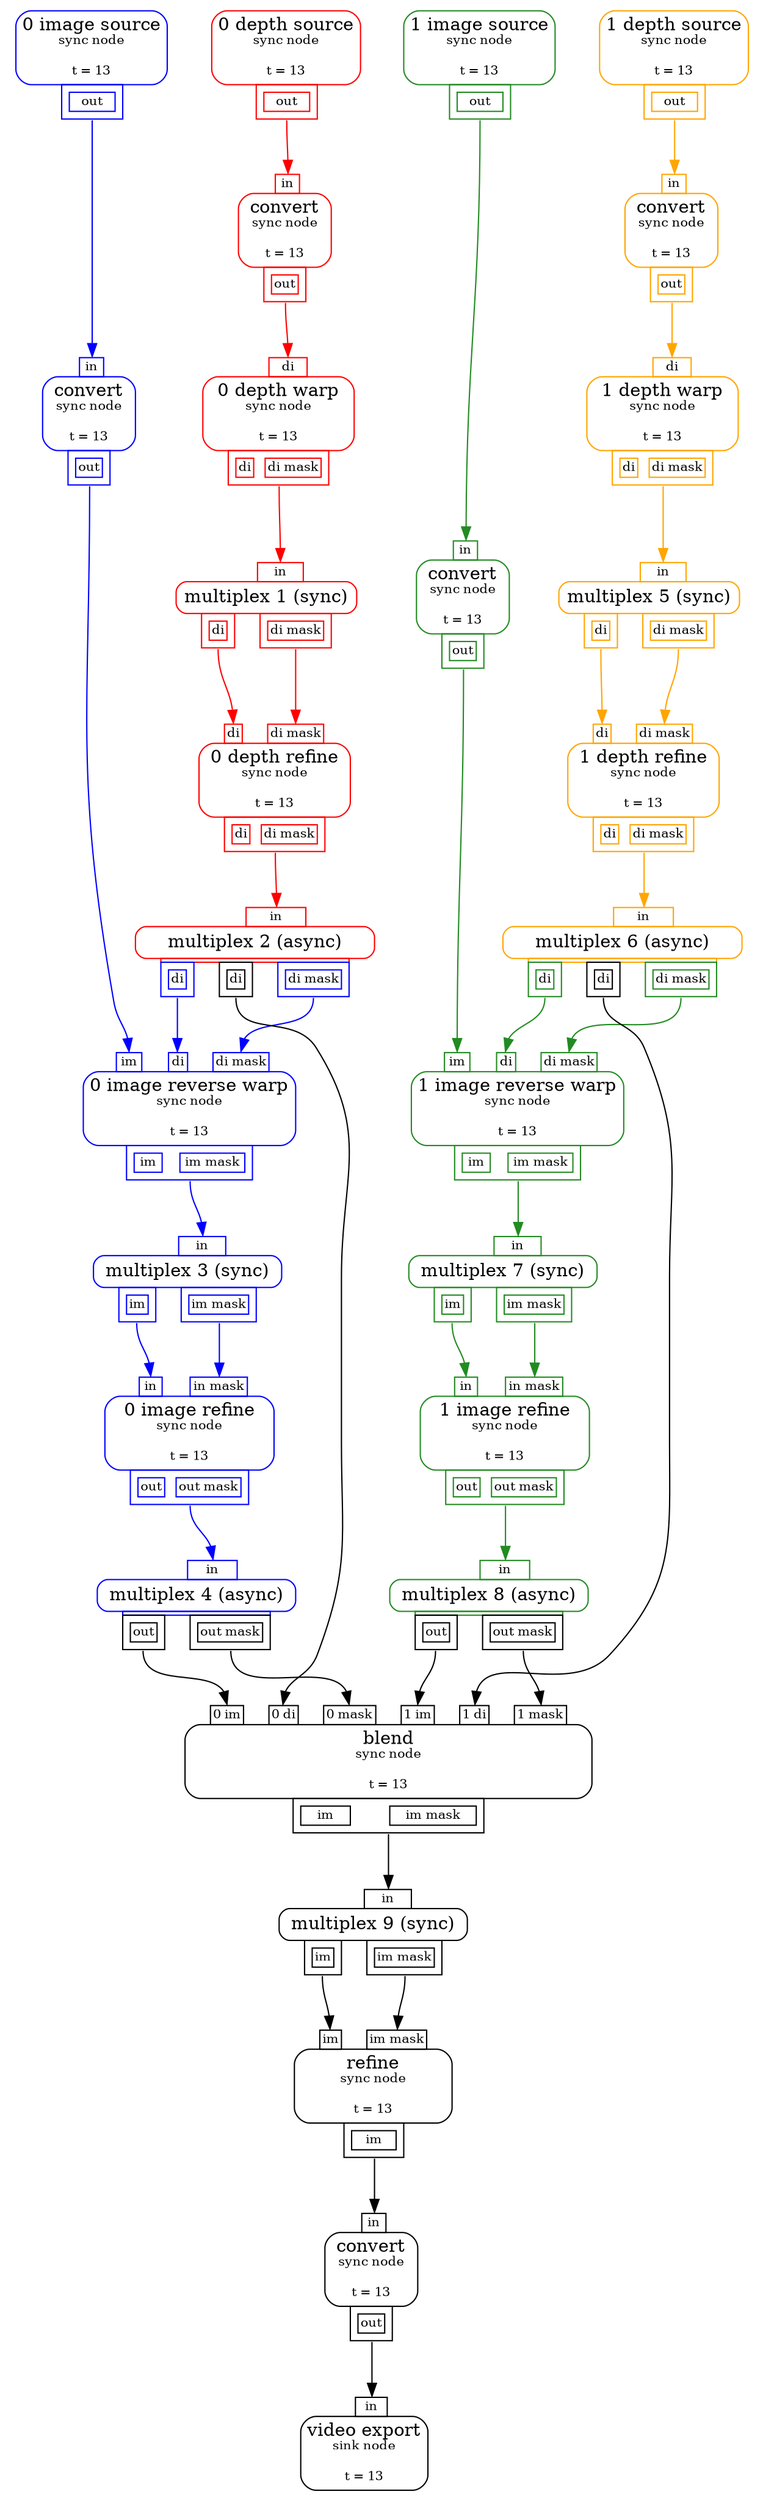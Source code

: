 digraph G{
	rankdir=TB
	node0 [shape=plaintext label=<
<TABLE BORDER="0" CELLBORDER="0" CELLSPACING="0" CELLPADDING="0"><TR><TD COLSPAN="1" BORDER="1" STYLE="ROUNDED" CELLPADDING="4" COLOR="blue">0 image source<BR/><FONT POINT-SIZE="10">sync node</FONT><BR/><BR/><FONT POINT-SIZE="10">t = 13</FONT></TD></TR><TR><TD COLSPAN="1" BORDER="0"><TABLE BORDER="0" CELLBORDER="0" CELLSPACING="0" CELLPADDING="0"><TR><TD WIDTH="20"></TD><TD BORDER="1" CELLPADDING="3" PORT="out1" COLOR="blue"><TABLE BORDER="0" CELLSPACING="2"><TR CELLPADDING="1"><TD BORDER="1" CELLPADDING="1"><FONT POINT-SIZE="10">out</FONT></TD></TR></TABLE></TD><TD WIDTH="20"></TD></TR></TABLE></TD></TR></TABLE>
>];
	node2 [shape=plaintext label=<
<TABLE BORDER="0" CELLBORDER="0" CELLSPACING="0" CELLPADDING="0"><TR><TD COLSPAN="1" BORDER="1" STYLE="ROUNDED" CELLPADDING="4" COLOR="red">0 depth source<BR/><FONT POINT-SIZE="10">sync node</FONT><BR/><BR/><FONT POINT-SIZE="10">t = 13</FONT></TD></TR><TR><TD COLSPAN="1" BORDER="0"><TABLE BORDER="0" CELLBORDER="0" CELLSPACING="0" CELLPADDING="0"><TR><TD WIDTH="20"></TD><TD BORDER="1" CELLPADDING="3" PORT="out3" COLOR="red"><TABLE BORDER="0" CELLSPACING="2"><TR CELLPADDING="1"><TD BORDER="1" CELLPADDING="1"><FONT POINT-SIZE="10">out</FONT></TD></TR></TABLE></TD><TD WIDTH="20"></TD></TR></TABLE></TD></TR></TABLE>
>];
	node4 [shape=plaintext label=<
<TABLE BORDER="0" CELLBORDER="0" CELLSPACING="0" CELLPADDING="0"><TR><TD WIDTH="20"></TD><TD BORDER="1" CELLPADDING="1" PORT="in5" COLOR="red"><FONT POINT-SIZE="10">di</FONT></TD><TD WIDTH="20"></TD></TR><TR><TD COLSPAN="3" BORDER="1" STYLE="ROUNDED" CELLPADDING="4" COLOR="red">0 depth warp<BR/><FONT POINT-SIZE="10">sync node</FONT><BR/><BR/><FONT POINT-SIZE="10">t = 13</FONT></TD></TR><TR><TD COLSPAN="3" BORDER="0"><TABLE BORDER="0" CELLBORDER="0" CELLSPACING="0" CELLPADDING="0"><TR><TD WIDTH="20"></TD><TD BORDER="1" CELLPADDING="3" PORT="out6" COLOR="red"><TABLE BORDER="0" CELLSPACING="2"><TR CELLPADDING="1"><TD BORDER="1" CELLPADDING="1"><FONT POINT-SIZE="10">di</FONT></TD><TD WIDTH="5"></TD><TD BORDER="1" CELLPADDING="1"><FONT POINT-SIZE="10">di mask</FONT></TD></TR></TABLE></TD><TD WIDTH="20"></TD></TR></TABLE></TD></TR></TABLE>
>];
	node7 [shape=plaintext label=<
<TABLE BORDER="0" CELLBORDER="0" CELLSPACING="0" CELLPADDING="0"><TR><TD WIDTH="20"></TD><TD BORDER="1" CELLPADDING="1" PORT="in8" COLOR="red"><FONT POINT-SIZE="10">in</FONT></TD><TD WIDTH="20"></TD></TR><TR><TD COLSPAN="3" BORDER="1" STYLE="ROUNDED" CELLPADDING="4" COLOR="red">convert<BR/><FONT POINT-SIZE="10">sync node</FONT><BR/><BR/><FONT POINT-SIZE="10">t = 13</FONT></TD></TR><TR><TD COLSPAN="3" BORDER="0"><TABLE BORDER="0" CELLBORDER="0" CELLSPACING="0" CELLPADDING="0"><TR><TD WIDTH="20"></TD><TD BORDER="1" CELLPADDING="3" PORT="out9" COLOR="red"><TABLE BORDER="0" CELLSPACING="2"><TR CELLPADDING="1"><TD BORDER="1" CELLPADDING="1"><FONT POINT-SIZE="10">out</FONT></TD></TR></TABLE></TD><TD WIDTH="20"></TD></TR></TABLE></TD></TR></TABLE>
>];
	node10 [shape=plaintext label=<
<TABLE BORDER="0" CELLBORDER="0" CELLSPACING="0" CELLPADDING="0"><TR><TD WIDTH="20"></TD><TD BORDER="1" CELLPADDING="1" PORT="in11" COLOR="red"><FONT POINT-SIZE="10">in</FONT></TD><TD WIDTH="20"></TD></TR><TR><TD COLSPAN="3" BORDER="1" STYLE="ROUNDED" CELLPADDING="4" COLOR="red">multiplex 1 (sync)</TD></TR><TR><TD COLSPAN="3" BORDER="0"><TABLE BORDER="0" CELLBORDER="0" CELLSPACING="0" CELLPADDING="0"><TR><TD WIDTH="20"></TD><TD BORDER="1" CELLPADDING="3" PORT="out12" COLOR="red"><TABLE BORDER="0" CELLSPACING="2"><TR CELLPADDING="1"><TD BORDER="1" CELLPADDING="1"><FONT POINT-SIZE="10">di</FONT></TD></TR></TABLE></TD><TD WIDTH="20"></TD><TD BORDER="1" CELLPADDING="3" PORT="out13" COLOR="red"><TABLE BORDER="0" CELLSPACING="2"><TR CELLPADDING="1"><TD BORDER="1" CELLPADDING="1"><FONT POINT-SIZE="10">di mask</FONT></TD></TR></TABLE></TD><TD WIDTH="20"></TD></TR></TABLE></TD></TR></TABLE>
>];
	node14 [shape=plaintext label=<
<TABLE BORDER="0" CELLBORDER="0" CELLSPACING="0" CELLPADDING="0"><TR><TD WIDTH="20"></TD><TD BORDER="1" CELLPADDING="1" PORT="in15" COLOR="red"><FONT POINT-SIZE="10">di</FONT></TD><TD WIDTH="20"></TD><TD BORDER="1" CELLPADDING="1" PORT="in16" COLOR="red"><FONT POINT-SIZE="10">di mask</FONT></TD><TD WIDTH="20"></TD></TR><TR><TD COLSPAN="5" BORDER="1" STYLE="ROUNDED" CELLPADDING="4" COLOR="red">0 depth refine<BR/><FONT POINT-SIZE="10">sync node</FONT><BR/><BR/><FONT POINT-SIZE="10">t = 13</FONT></TD></TR><TR><TD COLSPAN="5" BORDER="0"><TABLE BORDER="0" CELLBORDER="0" CELLSPACING="0" CELLPADDING="0"><TR><TD WIDTH="20"></TD><TD BORDER="1" CELLPADDING="3" PORT="out17" COLOR="red"><TABLE BORDER="0" CELLSPACING="2"><TR CELLPADDING="1"><TD BORDER="1" CELLPADDING="1"><FONT POINT-SIZE="10">di</FONT></TD><TD WIDTH="5"></TD><TD BORDER="1" CELLPADDING="1"><FONT POINT-SIZE="10">di mask</FONT></TD></TR></TABLE></TD><TD WIDTH="20"></TD></TR></TABLE></TD></TR></TABLE>
>];
	node18 [shape=plaintext label=<
<TABLE BORDER="0" CELLBORDER="0" CELLSPACING="0" CELLPADDING="0"><TR><TD WIDTH="20"></TD><TD BORDER="1" CELLPADDING="1" PORT="in19" COLOR="red"><FONT POINT-SIZE="10">in</FONT></TD><TD WIDTH="20"></TD></TR><TR><TD COLSPAN="3" BORDER="1" STYLE="ROUNDED" CELLPADDING="4" COLOR="red">multiplex 2 (async)</TD></TR><TR><TD COLSPAN="3" BORDER="0"><TABLE BORDER="0" CELLBORDER="0" CELLSPACING="0" CELLPADDING="0"><TR><TD></TD><TD BORDER="1" HEIGHT="3" COLSPAN="5" COLOR="red"></TD><TD></TD></TR><TR><TD WIDTH="20"></TD><TD BORDER="1" CELLPADDING="3" PORT="out20" COLOR="blue"><TABLE BORDER="0" CELLSPACING="2"><TR CELLPADDING="1"><TD BORDER="1" CELLPADDING="1"><FONT POINT-SIZE="10">di</FONT></TD></TR></TABLE></TD><TD WIDTH="20"></TD><TD BORDER="1" CELLPADDING="3" PORT="out21" COLOR="black"><TABLE BORDER="0" CELLSPACING="2"><TR CELLPADDING="1"><TD BORDER="1" CELLPADDING="1"><FONT POINT-SIZE="10">di</FONT></TD></TR></TABLE></TD><TD WIDTH="20"></TD><TD BORDER="1" CELLPADDING="3" PORT="out22" COLOR="blue"><TABLE BORDER="0" CELLSPACING="2"><TR CELLPADDING="1"><TD BORDER="1" CELLPADDING="1"><FONT POINT-SIZE="10">di mask</FONT></TD></TR></TABLE></TD><TD WIDTH="20"></TD></TR></TABLE></TD></TR></TABLE>
>];
	node23 [shape=plaintext label=<
<TABLE BORDER="0" CELLBORDER="0" CELLSPACING="0" CELLPADDING="0"><TR><TD WIDTH="20"></TD><TD BORDER="1" CELLPADDING="1" PORT="in24" COLOR="blue"><FONT POINT-SIZE="10">im</FONT></TD><TD WIDTH="20"></TD><TD BORDER="1" CELLPADDING="1" PORT="in25" COLOR="blue"><FONT POINT-SIZE="10">di</FONT></TD><TD WIDTH="20"></TD><TD BORDER="1" CELLPADDING="1" PORT="in26" COLOR="blue"><FONT POINT-SIZE="10">di mask</FONT></TD><TD WIDTH="20"></TD></TR><TR><TD COLSPAN="7" BORDER="1" STYLE="ROUNDED" CELLPADDING="4" COLOR="blue">0 image reverse warp<BR/><FONT POINT-SIZE="10">sync node</FONT><BR/><BR/><FONT POINT-SIZE="10">t = 13</FONT></TD></TR><TR><TD COLSPAN="7" BORDER="0"><TABLE BORDER="0" CELLBORDER="0" CELLSPACING="0" CELLPADDING="0"><TR><TD WIDTH="20"></TD><TD BORDER="1" CELLPADDING="3" PORT="out27" COLOR="blue"><TABLE BORDER="0" CELLSPACING="2"><TR CELLPADDING="1"><TD BORDER="1" CELLPADDING="1"><FONT POINT-SIZE="10">im</FONT></TD><TD WIDTH="5"></TD><TD BORDER="1" CELLPADDING="1"><FONT POINT-SIZE="10">im mask</FONT></TD></TR></TABLE></TD><TD WIDTH="20"></TD></TR></TABLE></TD></TR></TABLE>
>];
	node28 [shape=plaintext label=<
<TABLE BORDER="0" CELLBORDER="0" CELLSPACING="0" CELLPADDING="0"><TR><TD WIDTH="20"></TD><TD BORDER="1" CELLPADDING="1" PORT="in29" COLOR="blue"><FONT POINT-SIZE="10">in</FONT></TD><TD WIDTH="20"></TD></TR><TR><TD COLSPAN="3" BORDER="1" STYLE="ROUNDED" CELLPADDING="4" COLOR="blue">convert<BR/><FONT POINT-SIZE="10">sync node</FONT><BR/><BR/><FONT POINT-SIZE="10">t = 13</FONT></TD></TR><TR><TD COLSPAN="3" BORDER="0"><TABLE BORDER="0" CELLBORDER="0" CELLSPACING="0" CELLPADDING="0"><TR><TD WIDTH="20"></TD><TD BORDER="1" CELLPADDING="3" PORT="out30" COLOR="blue"><TABLE BORDER="0" CELLSPACING="2"><TR CELLPADDING="1"><TD BORDER="1" CELLPADDING="1"><FONT POINT-SIZE="10">out</FONT></TD></TR></TABLE></TD><TD WIDTH="20"></TD></TR></TABLE></TD></TR></TABLE>
>];
	node31 [shape=plaintext label=<
<TABLE BORDER="0" CELLBORDER="0" CELLSPACING="0" CELLPADDING="0"><TR><TD WIDTH="20"></TD><TD BORDER="1" CELLPADDING="1" PORT="in32" COLOR="blue"><FONT POINT-SIZE="10">in</FONT></TD><TD WIDTH="20"></TD></TR><TR><TD COLSPAN="3" BORDER="1" STYLE="ROUNDED" CELLPADDING="4" COLOR="blue">multiplex 3 (sync)</TD></TR><TR><TD COLSPAN="3" BORDER="0"><TABLE BORDER="0" CELLBORDER="0" CELLSPACING="0" CELLPADDING="0"><TR><TD WIDTH="20"></TD><TD BORDER="1" CELLPADDING="3" PORT="out33" COLOR="blue"><TABLE BORDER="0" CELLSPACING="2"><TR CELLPADDING="1"><TD BORDER="1" CELLPADDING="1"><FONT POINT-SIZE="10">im</FONT></TD></TR></TABLE></TD><TD WIDTH="20"></TD><TD BORDER="1" CELLPADDING="3" PORT="out34" COLOR="blue"><TABLE BORDER="0" CELLSPACING="2"><TR CELLPADDING="1"><TD BORDER="1" CELLPADDING="1"><FONT POINT-SIZE="10">im mask</FONT></TD></TR></TABLE></TD><TD WIDTH="20"></TD></TR></TABLE></TD></TR></TABLE>
>];
	node35 [shape=plaintext label=<
<TABLE BORDER="0" CELLBORDER="0" CELLSPACING="0" CELLPADDING="0"><TR><TD WIDTH="20"></TD><TD BORDER="1" CELLPADDING="1" PORT="in36" COLOR="blue"><FONT POINT-SIZE="10">in</FONT></TD><TD WIDTH="20"></TD><TD BORDER="1" CELLPADDING="1" PORT="in37" COLOR="blue"><FONT POINT-SIZE="10">in mask</FONT></TD><TD WIDTH="20"></TD></TR><TR><TD COLSPAN="5" BORDER="1" STYLE="ROUNDED" CELLPADDING="4" COLOR="blue">0 image refine<BR/><FONT POINT-SIZE="10">sync node</FONT><BR/><BR/><FONT POINT-SIZE="10">t = 13</FONT></TD></TR><TR><TD COLSPAN="5" BORDER="0"><TABLE BORDER="0" CELLBORDER="0" CELLSPACING="0" CELLPADDING="0"><TR><TD WIDTH="20"></TD><TD BORDER="1" CELLPADDING="3" PORT="out38" COLOR="blue"><TABLE BORDER="0" CELLSPACING="2"><TR CELLPADDING="1"><TD BORDER="1" CELLPADDING="1"><FONT POINT-SIZE="10">out</FONT></TD><TD WIDTH="5"></TD><TD BORDER="1" CELLPADDING="1"><FONT POINT-SIZE="10">out mask</FONT></TD></TR></TABLE></TD><TD WIDTH="20"></TD></TR></TABLE></TD></TR></TABLE>
>];
	node39 [shape=plaintext label=<
<TABLE BORDER="0" CELLBORDER="0" CELLSPACING="0" CELLPADDING="0"><TR><TD WIDTH="20"></TD><TD BORDER="1" CELLPADDING="1" PORT="in40" COLOR="blue"><FONT POINT-SIZE="10">in</FONT></TD><TD WIDTH="20"></TD></TR><TR><TD COLSPAN="3" BORDER="1" STYLE="ROUNDED" CELLPADDING="4" COLOR="blue">multiplex 4 (async)</TD></TR><TR><TD COLSPAN="3" BORDER="0"><TABLE BORDER="0" CELLBORDER="0" CELLSPACING="0" CELLPADDING="0"><TR><TD></TD><TD BORDER="1" HEIGHT="3" COLSPAN="3" COLOR="blue"></TD><TD></TD></TR><TR><TD WIDTH="20"></TD><TD BORDER="1" CELLPADDING="3" PORT="out41" COLOR="black"><TABLE BORDER="0" CELLSPACING="2"><TR CELLPADDING="1"><TD BORDER="1" CELLPADDING="1"><FONT POINT-SIZE="10">out</FONT></TD></TR></TABLE></TD><TD WIDTH="20"></TD><TD BORDER="1" CELLPADDING="3" PORT="out42" COLOR="black"><TABLE BORDER="0" CELLSPACING="2"><TR CELLPADDING="1"><TD BORDER="1" CELLPADDING="1"><FONT POINT-SIZE="10">out mask</FONT></TD></TR></TABLE></TD><TD WIDTH="20"></TD></TR></TABLE></TD></TR></TABLE>
>];
	node43 [shape=plaintext label=<
<TABLE BORDER="0" CELLBORDER="0" CELLSPACING="0" CELLPADDING="0"><TR><TD COLSPAN="1" BORDER="1" STYLE="ROUNDED" CELLPADDING="4" COLOR="forestgreen">1 image source<BR/><FONT POINT-SIZE="10">sync node</FONT><BR/><BR/><FONT POINT-SIZE="10">t = 13</FONT></TD></TR><TR><TD COLSPAN="1" BORDER="0"><TABLE BORDER="0" CELLBORDER="0" CELLSPACING="0" CELLPADDING="0"><TR><TD WIDTH="20"></TD><TD BORDER="1" CELLPADDING="3" PORT="out44" COLOR="forestgreen"><TABLE BORDER="0" CELLSPACING="2"><TR CELLPADDING="1"><TD BORDER="1" CELLPADDING="1"><FONT POINT-SIZE="10">out</FONT></TD></TR></TABLE></TD><TD WIDTH="20"></TD></TR></TABLE></TD></TR></TABLE>
>];
	node45 [shape=plaintext label=<
<TABLE BORDER="0" CELLBORDER="0" CELLSPACING="0" CELLPADDING="0"><TR><TD COLSPAN="1" BORDER="1" STYLE="ROUNDED" CELLPADDING="4" COLOR="orange">1 depth source<BR/><FONT POINT-SIZE="10">sync node</FONT><BR/><BR/><FONT POINT-SIZE="10">t = 13</FONT></TD></TR><TR><TD COLSPAN="1" BORDER="0"><TABLE BORDER="0" CELLBORDER="0" CELLSPACING="0" CELLPADDING="0"><TR><TD WIDTH="20"></TD><TD BORDER="1" CELLPADDING="3" PORT="out46" COLOR="orange"><TABLE BORDER="0" CELLSPACING="2"><TR CELLPADDING="1"><TD BORDER="1" CELLPADDING="1"><FONT POINT-SIZE="10">out</FONT></TD></TR></TABLE></TD><TD WIDTH="20"></TD></TR></TABLE></TD></TR></TABLE>
>];
	node47 [shape=plaintext label=<
<TABLE BORDER="0" CELLBORDER="0" CELLSPACING="0" CELLPADDING="0"><TR><TD WIDTH="20"></TD><TD BORDER="1" CELLPADDING="1" PORT="in48" COLOR="orange"><FONT POINT-SIZE="10">di</FONT></TD><TD WIDTH="20"></TD></TR><TR><TD COLSPAN="3" BORDER="1" STYLE="ROUNDED" CELLPADDING="4" COLOR="orange">1 depth warp<BR/><FONT POINT-SIZE="10">sync node</FONT><BR/><BR/><FONT POINT-SIZE="10">t = 13</FONT></TD></TR><TR><TD COLSPAN="3" BORDER="0"><TABLE BORDER="0" CELLBORDER="0" CELLSPACING="0" CELLPADDING="0"><TR><TD WIDTH="20"></TD><TD BORDER="1" CELLPADDING="3" PORT="out49" COLOR="orange"><TABLE BORDER="0" CELLSPACING="2"><TR CELLPADDING="1"><TD BORDER="1" CELLPADDING="1"><FONT POINT-SIZE="10">di</FONT></TD><TD WIDTH="5"></TD><TD BORDER="1" CELLPADDING="1"><FONT POINT-SIZE="10">di mask</FONT></TD></TR></TABLE></TD><TD WIDTH="20"></TD></TR></TABLE></TD></TR></TABLE>
>];
	node50 [shape=plaintext label=<
<TABLE BORDER="0" CELLBORDER="0" CELLSPACING="0" CELLPADDING="0"><TR><TD WIDTH="20"></TD><TD BORDER="1" CELLPADDING="1" PORT="in51" COLOR="orange"><FONT POINT-SIZE="10">in</FONT></TD><TD WIDTH="20"></TD></TR><TR><TD COLSPAN="3" BORDER="1" STYLE="ROUNDED" CELLPADDING="4" COLOR="orange">convert<BR/><FONT POINT-SIZE="10">sync node</FONT><BR/><BR/><FONT POINT-SIZE="10">t = 13</FONT></TD></TR><TR><TD COLSPAN="3" BORDER="0"><TABLE BORDER="0" CELLBORDER="0" CELLSPACING="0" CELLPADDING="0"><TR><TD WIDTH="20"></TD><TD BORDER="1" CELLPADDING="3" PORT="out52" COLOR="orange"><TABLE BORDER="0" CELLSPACING="2"><TR CELLPADDING="1"><TD BORDER="1" CELLPADDING="1"><FONT POINT-SIZE="10">out</FONT></TD></TR></TABLE></TD><TD WIDTH="20"></TD></TR></TABLE></TD></TR></TABLE>
>];
	node53 [shape=plaintext label=<
<TABLE BORDER="0" CELLBORDER="0" CELLSPACING="0" CELLPADDING="0"><TR><TD WIDTH="20"></TD><TD BORDER="1" CELLPADDING="1" PORT="in54" COLOR="orange"><FONT POINT-SIZE="10">in</FONT></TD><TD WIDTH="20"></TD></TR><TR><TD COLSPAN="3" BORDER="1" STYLE="ROUNDED" CELLPADDING="4" COLOR="orange">multiplex 5 (sync)</TD></TR><TR><TD COLSPAN="3" BORDER="0"><TABLE BORDER="0" CELLBORDER="0" CELLSPACING="0" CELLPADDING="0"><TR><TD WIDTH="20"></TD><TD BORDER="1" CELLPADDING="3" PORT="out55" COLOR="orange"><TABLE BORDER="0" CELLSPACING="2"><TR CELLPADDING="1"><TD BORDER="1" CELLPADDING="1"><FONT POINT-SIZE="10">di</FONT></TD></TR></TABLE></TD><TD WIDTH="20"></TD><TD BORDER="1" CELLPADDING="3" PORT="out56" COLOR="orange"><TABLE BORDER="0" CELLSPACING="2"><TR CELLPADDING="1"><TD BORDER="1" CELLPADDING="1"><FONT POINT-SIZE="10">di mask</FONT></TD></TR></TABLE></TD><TD WIDTH="20"></TD></TR></TABLE></TD></TR></TABLE>
>];
	node57 [shape=plaintext label=<
<TABLE BORDER="0" CELLBORDER="0" CELLSPACING="0" CELLPADDING="0"><TR><TD WIDTH="20"></TD><TD BORDER="1" CELLPADDING="1" PORT="in58" COLOR="orange"><FONT POINT-SIZE="10">di</FONT></TD><TD WIDTH="20"></TD><TD BORDER="1" CELLPADDING="1" PORT="in59" COLOR="orange"><FONT POINT-SIZE="10">di mask</FONT></TD><TD WIDTH="20"></TD></TR><TR><TD COLSPAN="5" BORDER="1" STYLE="ROUNDED" CELLPADDING="4" COLOR="orange">1 depth refine<BR/><FONT POINT-SIZE="10">sync node</FONT><BR/><BR/><FONT POINT-SIZE="10">t = 13</FONT></TD></TR><TR><TD COLSPAN="5" BORDER="0"><TABLE BORDER="0" CELLBORDER="0" CELLSPACING="0" CELLPADDING="0"><TR><TD WIDTH="20"></TD><TD BORDER="1" CELLPADDING="3" PORT="out60" COLOR="orange"><TABLE BORDER="0" CELLSPACING="2"><TR CELLPADDING="1"><TD BORDER="1" CELLPADDING="1"><FONT POINT-SIZE="10">di</FONT></TD><TD WIDTH="5"></TD><TD BORDER="1" CELLPADDING="1"><FONT POINT-SIZE="10">di mask</FONT></TD></TR></TABLE></TD><TD WIDTH="20"></TD></TR></TABLE></TD></TR></TABLE>
>];
	node61 [shape=plaintext label=<
<TABLE BORDER="0" CELLBORDER="0" CELLSPACING="0" CELLPADDING="0"><TR><TD WIDTH="20"></TD><TD BORDER="1" CELLPADDING="1" PORT="in62" COLOR="orange"><FONT POINT-SIZE="10">in</FONT></TD><TD WIDTH="20"></TD></TR><TR><TD COLSPAN="3" BORDER="1" STYLE="ROUNDED" CELLPADDING="4" COLOR="orange">multiplex 6 (async)</TD></TR><TR><TD COLSPAN="3" BORDER="0"><TABLE BORDER="0" CELLBORDER="0" CELLSPACING="0" CELLPADDING="0"><TR><TD></TD><TD BORDER="1" HEIGHT="3" COLSPAN="5" COLOR="orange"></TD><TD></TD></TR><TR><TD WIDTH="20"></TD><TD BORDER="1" CELLPADDING="3" PORT="out63" COLOR="forestgreen"><TABLE BORDER="0" CELLSPACING="2"><TR CELLPADDING="1"><TD BORDER="1" CELLPADDING="1"><FONT POINT-SIZE="10">di</FONT></TD></TR></TABLE></TD><TD WIDTH="20"></TD><TD BORDER="1" CELLPADDING="3" PORT="out64" COLOR="black"><TABLE BORDER="0" CELLSPACING="2"><TR CELLPADDING="1"><TD BORDER="1" CELLPADDING="1"><FONT POINT-SIZE="10">di</FONT></TD></TR></TABLE></TD><TD WIDTH="20"></TD><TD BORDER="1" CELLPADDING="3" PORT="out65" COLOR="forestgreen"><TABLE BORDER="0" CELLSPACING="2"><TR CELLPADDING="1"><TD BORDER="1" CELLPADDING="1"><FONT POINT-SIZE="10">di mask</FONT></TD></TR></TABLE></TD><TD WIDTH="20"></TD></TR></TABLE></TD></TR></TABLE>
>];
	node66 [shape=plaintext label=<
<TABLE BORDER="0" CELLBORDER="0" CELLSPACING="0" CELLPADDING="0"><TR><TD WIDTH="20"></TD><TD BORDER="1" CELLPADDING="1" PORT="in67" COLOR="forestgreen"><FONT POINT-SIZE="10">im</FONT></TD><TD WIDTH="20"></TD><TD BORDER="1" CELLPADDING="1" PORT="in68" COLOR="forestgreen"><FONT POINT-SIZE="10">di</FONT></TD><TD WIDTH="20"></TD><TD BORDER="1" CELLPADDING="1" PORT="in69" COLOR="forestgreen"><FONT POINT-SIZE="10">di mask</FONT></TD><TD WIDTH="20"></TD></TR><TR><TD COLSPAN="7" BORDER="1" STYLE="ROUNDED" CELLPADDING="4" COLOR="forestgreen">1 image reverse warp<BR/><FONT POINT-SIZE="10">sync node</FONT><BR/><BR/><FONT POINT-SIZE="10">t = 13</FONT></TD></TR><TR><TD COLSPAN="7" BORDER="0"><TABLE BORDER="0" CELLBORDER="0" CELLSPACING="0" CELLPADDING="0"><TR><TD WIDTH="20"></TD><TD BORDER="1" CELLPADDING="3" PORT="out70" COLOR="forestgreen"><TABLE BORDER="0" CELLSPACING="2"><TR CELLPADDING="1"><TD BORDER="1" CELLPADDING="1"><FONT POINT-SIZE="10">im</FONT></TD><TD WIDTH="5"></TD><TD BORDER="1" CELLPADDING="1"><FONT POINT-SIZE="10">im mask</FONT></TD></TR></TABLE></TD><TD WIDTH="20"></TD></TR></TABLE></TD></TR></TABLE>
>];
	node71 [shape=plaintext label=<
<TABLE BORDER="0" CELLBORDER="0" CELLSPACING="0" CELLPADDING="0"><TR><TD WIDTH="20"></TD><TD BORDER="1" CELLPADDING="1" PORT="in72" COLOR="forestgreen"><FONT POINT-SIZE="10">in</FONT></TD><TD WIDTH="20"></TD></TR><TR><TD COLSPAN="3" BORDER="1" STYLE="ROUNDED" CELLPADDING="4" COLOR="forestgreen">convert<BR/><FONT POINT-SIZE="10">sync node</FONT><BR/><BR/><FONT POINT-SIZE="10">t = 13</FONT></TD></TR><TR><TD COLSPAN="3" BORDER="0"><TABLE BORDER="0" CELLBORDER="0" CELLSPACING="0" CELLPADDING="0"><TR><TD WIDTH="20"></TD><TD BORDER="1" CELLPADDING="3" PORT="out73" COLOR="forestgreen"><TABLE BORDER="0" CELLSPACING="2"><TR CELLPADDING="1"><TD BORDER="1" CELLPADDING="1"><FONT POINT-SIZE="10">out</FONT></TD></TR></TABLE></TD><TD WIDTH="20"></TD></TR></TABLE></TD></TR></TABLE>
>];
	node74 [shape=plaintext label=<
<TABLE BORDER="0" CELLBORDER="0" CELLSPACING="0" CELLPADDING="0"><TR><TD WIDTH="20"></TD><TD BORDER="1" CELLPADDING="1" PORT="in75" COLOR="forestgreen"><FONT POINT-SIZE="10">in</FONT></TD><TD WIDTH="20"></TD></TR><TR><TD COLSPAN="3" BORDER="1" STYLE="ROUNDED" CELLPADDING="4" COLOR="forestgreen">multiplex 7 (sync)</TD></TR><TR><TD COLSPAN="3" BORDER="0"><TABLE BORDER="0" CELLBORDER="0" CELLSPACING="0" CELLPADDING="0"><TR><TD WIDTH="20"></TD><TD BORDER="1" CELLPADDING="3" PORT="out76" COLOR="forestgreen"><TABLE BORDER="0" CELLSPACING="2"><TR CELLPADDING="1"><TD BORDER="1" CELLPADDING="1"><FONT POINT-SIZE="10">im</FONT></TD></TR></TABLE></TD><TD WIDTH="20"></TD><TD BORDER="1" CELLPADDING="3" PORT="out77" COLOR="forestgreen"><TABLE BORDER="0" CELLSPACING="2"><TR CELLPADDING="1"><TD BORDER="1" CELLPADDING="1"><FONT POINT-SIZE="10">im mask</FONT></TD></TR></TABLE></TD><TD WIDTH="20"></TD></TR></TABLE></TD></TR></TABLE>
>];
	node78 [shape=plaintext label=<
<TABLE BORDER="0" CELLBORDER="0" CELLSPACING="0" CELLPADDING="0"><TR><TD WIDTH="20"></TD><TD BORDER="1" CELLPADDING="1" PORT="in79" COLOR="forestgreen"><FONT POINT-SIZE="10">in</FONT></TD><TD WIDTH="20"></TD><TD BORDER="1" CELLPADDING="1" PORT="in80" COLOR="forestgreen"><FONT POINT-SIZE="10">in mask</FONT></TD><TD WIDTH="20"></TD></TR><TR><TD COLSPAN="5" BORDER="1" STYLE="ROUNDED" CELLPADDING="4" COLOR="forestgreen">1 image refine<BR/><FONT POINT-SIZE="10">sync node</FONT><BR/><BR/><FONT POINT-SIZE="10">t = 13</FONT></TD></TR><TR><TD COLSPAN="5" BORDER="0"><TABLE BORDER="0" CELLBORDER="0" CELLSPACING="0" CELLPADDING="0"><TR><TD WIDTH="20"></TD><TD BORDER="1" CELLPADDING="3" PORT="out81" COLOR="forestgreen"><TABLE BORDER="0" CELLSPACING="2"><TR CELLPADDING="1"><TD BORDER="1" CELLPADDING="1"><FONT POINT-SIZE="10">out</FONT></TD><TD WIDTH="5"></TD><TD BORDER="1" CELLPADDING="1"><FONT POINT-SIZE="10">out mask</FONT></TD></TR></TABLE></TD><TD WIDTH="20"></TD></TR></TABLE></TD></TR></TABLE>
>];
	node82 [shape=plaintext label=<
<TABLE BORDER="0" CELLBORDER="0" CELLSPACING="0" CELLPADDING="0"><TR><TD WIDTH="20"></TD><TD BORDER="1" CELLPADDING="1" PORT="in83" COLOR="forestgreen"><FONT POINT-SIZE="10">in</FONT></TD><TD WIDTH="20"></TD></TR><TR><TD COLSPAN="3" BORDER="1" STYLE="ROUNDED" CELLPADDING="4" COLOR="forestgreen">multiplex 8 (async)</TD></TR><TR><TD COLSPAN="3" BORDER="0"><TABLE BORDER="0" CELLBORDER="0" CELLSPACING="0" CELLPADDING="0"><TR><TD></TD><TD BORDER="1" HEIGHT="3" COLSPAN="3" COLOR="forestgreen"></TD><TD></TD></TR><TR><TD WIDTH="20"></TD><TD BORDER="1" CELLPADDING="3" PORT="out84" COLOR="black"><TABLE BORDER="0" CELLSPACING="2"><TR CELLPADDING="1"><TD BORDER="1" CELLPADDING="1"><FONT POINT-SIZE="10">out</FONT></TD></TR></TABLE></TD><TD WIDTH="20"></TD><TD BORDER="1" CELLPADDING="3" PORT="out85" COLOR="black"><TABLE BORDER="0" CELLSPACING="2"><TR CELLPADDING="1"><TD BORDER="1" CELLPADDING="1"><FONT POINT-SIZE="10">out mask</FONT></TD></TR></TABLE></TD><TD WIDTH="20"></TD></TR></TABLE></TD></TR></TABLE>
>];
	node86 [shape=plaintext label=<
<TABLE BORDER="0" CELLBORDER="0" CELLSPACING="0" CELLPADDING="0"><TR><TD WIDTH="20"></TD><TD BORDER="1" CELLPADDING="1" PORT="in87" COLOR="black"><FONT POINT-SIZE="10">0 im</FONT></TD><TD WIDTH="20"></TD><TD BORDER="1" CELLPADDING="1" PORT="in88" COLOR="black"><FONT POINT-SIZE="10">0 di</FONT></TD><TD WIDTH="20"></TD><TD BORDER="1" CELLPADDING="1" PORT="in89" COLOR="black"><FONT POINT-SIZE="10">0 mask</FONT></TD><TD WIDTH="20"></TD><TD BORDER="1" CELLPADDING="1" PORT="in90" COLOR="black"><FONT POINT-SIZE="10">1 im</FONT></TD><TD WIDTH="20"></TD><TD BORDER="1" CELLPADDING="1" PORT="in91" COLOR="black"><FONT POINT-SIZE="10">1 di</FONT></TD><TD WIDTH="20"></TD><TD BORDER="1" CELLPADDING="1" PORT="in92" COLOR="black"><FONT POINT-SIZE="10">1 mask</FONT></TD><TD WIDTH="20"></TD></TR><TR><TD COLSPAN="13" BORDER="1" STYLE="ROUNDED" CELLPADDING="4" COLOR="black">blend<BR/><FONT POINT-SIZE="10">sync node</FONT><BR/><BR/><FONT POINT-SIZE="10">t = 13</FONT></TD></TR><TR><TD COLSPAN="13" BORDER="0"><TABLE BORDER="0" CELLBORDER="0" CELLSPACING="0" CELLPADDING="0"><TR><TD WIDTH="20"></TD><TD BORDER="1" CELLPADDING="3" PORT="out93" COLOR="black"><TABLE BORDER="0" CELLSPACING="2"><TR CELLPADDING="1"><TD BORDER="1" CELLPADDING="1"><FONT POINT-SIZE="10">im</FONT></TD><TD WIDTH="5"></TD><TD BORDER="1" CELLPADDING="1"><FONT POINT-SIZE="10">im mask</FONT></TD></TR></TABLE></TD><TD WIDTH="20"></TD></TR></TABLE></TD></TR></TABLE>
>];
	node94 [shape=plaintext label=<
<TABLE BORDER="0" CELLBORDER="0" CELLSPACING="0" CELLPADDING="0"><TR><TD WIDTH="20"></TD><TD BORDER="1" CELLPADDING="1" PORT="in95" COLOR="black"><FONT POINT-SIZE="10">in</FONT></TD><TD WIDTH="20"></TD></TR><TR><TD COLSPAN="3" BORDER="1" STYLE="ROUNDED" CELLPADDING="4" COLOR="black">multiplex 9 (sync)</TD></TR><TR><TD COLSPAN="3" BORDER="0"><TABLE BORDER="0" CELLBORDER="0" CELLSPACING="0" CELLPADDING="0"><TR><TD WIDTH="20"></TD><TD BORDER="1" CELLPADDING="3" PORT="out96" COLOR="black"><TABLE BORDER="0" CELLSPACING="2"><TR CELLPADDING="1"><TD BORDER="1" CELLPADDING="1"><FONT POINT-SIZE="10">im</FONT></TD></TR></TABLE></TD><TD WIDTH="20"></TD><TD BORDER="1" CELLPADDING="3" PORT="out97" COLOR="black"><TABLE BORDER="0" CELLSPACING="2"><TR CELLPADDING="1"><TD BORDER="1" CELLPADDING="1"><FONT POINT-SIZE="10">im mask</FONT></TD></TR></TABLE></TD><TD WIDTH="20"></TD></TR></TABLE></TD></TR></TABLE>
>];
	node98 [shape=plaintext label=<
<TABLE BORDER="0" CELLBORDER="0" CELLSPACING="0" CELLPADDING="0"><TR><TD WIDTH="20"></TD><TD BORDER="1" CELLPADDING="1" PORT="in99" COLOR="black"><FONT POINT-SIZE="10">im</FONT></TD><TD WIDTH="20"></TD><TD BORDER="1" CELLPADDING="1" PORT="in100" COLOR="black"><FONT POINT-SIZE="10">im mask</FONT></TD><TD WIDTH="20"></TD></TR><TR><TD COLSPAN="5" BORDER="1" STYLE="ROUNDED" CELLPADDING="4" COLOR="black">refine<BR/><FONT POINT-SIZE="10">sync node</FONT><BR/><BR/><FONT POINT-SIZE="10">t = 13</FONT></TD></TR><TR><TD COLSPAN="5" BORDER="0"><TABLE BORDER="0" CELLBORDER="0" CELLSPACING="0" CELLPADDING="0"><TR><TD WIDTH="20"></TD><TD BORDER="1" CELLPADDING="3" PORT="out101" COLOR="black"><TABLE BORDER="0" CELLSPACING="2"><TR CELLPADDING="1"><TD BORDER="1" CELLPADDING="1"><FONT POINT-SIZE="10">im</FONT></TD></TR></TABLE></TD><TD WIDTH="20"></TD></TR></TABLE></TD></TR></TABLE>
>];
	node102 [shape=plaintext label=<
<TABLE BORDER="0" CELLBORDER="0" CELLSPACING="0" CELLPADDING="0"><TR><TD WIDTH="20"></TD><TD BORDER="1" CELLPADDING="1" PORT="in103" COLOR="black"><FONT POINT-SIZE="10">in</FONT></TD><TD WIDTH="20"></TD></TR><TR><TD COLSPAN="3" BORDER="1" STYLE="ROUNDED" CELLPADDING="4" COLOR="black">video export<BR/><FONT POINT-SIZE="10">sink node</FONT><BR/><BR/><FONT POINT-SIZE="10">t = 13</FONT></TD></TR></TABLE>
>];
	node104 [shape=plaintext label=<
<TABLE BORDER="0" CELLBORDER="0" CELLSPACING="0" CELLPADDING="0"><TR><TD WIDTH="20"></TD><TD BORDER="1" CELLPADDING="1" PORT="in105" COLOR="black"><FONT POINT-SIZE="10">in</FONT></TD><TD WIDTH="20"></TD></TR><TR><TD COLSPAN="3" BORDER="1" STYLE="ROUNDED" CELLPADDING="4" COLOR="black">convert<BR/><FONT POINT-SIZE="10">sync node</FONT><BR/><BR/><FONT POINT-SIZE="10">t = 13</FONT></TD></TR><TR><TD COLSPAN="3" BORDER="0"><TABLE BORDER="0" CELLBORDER="0" CELLSPACING="0" CELLPADDING="0"><TR><TD WIDTH="20"></TD><TD BORDER="1" CELLPADDING="3" PORT="out106" COLOR="black"><TABLE BORDER="0" CELLSPACING="2"><TR CELLPADDING="1"><TD BORDER="1" CELLPADDING="1"><FONT POINT-SIZE="10">out</FONT></TD></TR></TABLE></TD><TD WIDTH="20"></TD></TR></TABLE></TD></TR></TABLE>
>];
	node7:out9 -> node4:in5 [style="", arrowhead="normal", color=red, headlabel=<>, fontsize=10, labelangle=45, labeldistance=2.0, labelfontcolor=red];
	node2:out3 -> node7:in8 [style="", arrowhead="normal", color=red, headlabel=<>, fontsize=10, labelangle=45, labeldistance=2.0, labelfontcolor=red];
	node4:out6 -> node10:in11 [style="", arrowhead="normal", color=red, headlabel=<>, fontsize=10, labelangle=45, labeldistance=2.0, labelfontcolor=red];
	node10:out12 -> node14:in15 [style="", arrowhead="normal", color=red, headlabel=<>, fontsize=10, labelangle=45, labeldistance=2.0, labelfontcolor=red];
	node10:out13 -> node14:in16 [style="", arrowhead="normal", color=red, headlabel=<>, fontsize=10, labelangle=45, labeldistance=2.0, labelfontcolor=red];
	node14:out17 -> node18:in19 [style="", arrowhead="normal", color=red, headlabel=<>, fontsize=10, labelangle=45, labeldistance=2.0, labelfontcolor=red];
	node28:out30 -> node23:in24 [style="", arrowhead="normal", color=blue, headlabel=<>, fontsize=10, labelangle=45, labeldistance=2.0, labelfontcolor=blue];
	node18:out20 -> node23:in25 [style="", arrowhead="normal", color=blue, headlabel=<>, fontsize=10, labelangle=45, labeldistance=2.0, labelfontcolor=blue];
	node18:out22 -> node23:in26 [style="", arrowhead="normal", color=blue, headlabel=<>, fontsize=10, labelangle=45, labeldistance=2.0, labelfontcolor=blue];
	node0:out1 -> node28:in29 [style="", arrowhead="normal", color=blue, headlabel=<>, fontsize=10, labelangle=45, labeldistance=2.0, labelfontcolor=blue];
	node23:out27 -> node31:in32 [style="", arrowhead="normal", color=blue, headlabel=<>, fontsize=10, labelangle=45, labeldistance=2.0, labelfontcolor=blue];
	node31:out33 -> node35:in36 [style="", arrowhead="normal", color=blue, headlabel=<>, fontsize=10, labelangle=45, labeldistance=2.0, labelfontcolor=blue];
	node31:out34 -> node35:in37 [style="", arrowhead="normal", color=blue, headlabel=<>, fontsize=10, labelangle=45, labeldistance=2.0, labelfontcolor=blue];
	node35:out38 -> node39:in40 [style="", arrowhead="normal", color=blue, headlabel=<>, fontsize=10, labelangle=45, labeldistance=2.0, labelfontcolor=blue];
	node50:out52 -> node47:in48 [style="", arrowhead="normal", color=orange, headlabel=<>, fontsize=10, labelangle=45, labeldistance=2.0, labelfontcolor=orange];
	node45:out46 -> node50:in51 [style="", arrowhead="normal", color=orange, headlabel=<>, fontsize=10, labelangle=45, labeldistance=2.0, labelfontcolor=orange];
	node47:out49 -> node53:in54 [style="", arrowhead="normal", color=orange, headlabel=<>, fontsize=10, labelangle=45, labeldistance=2.0, labelfontcolor=orange];
	node53:out55 -> node57:in58 [style="", arrowhead="normal", color=orange, headlabel=<>, fontsize=10, labelangle=45, labeldistance=2.0, labelfontcolor=orange];
	node53:out56 -> node57:in59 [style="", arrowhead="normal", color=orange, headlabel=<>, fontsize=10, labelangle=45, labeldistance=2.0, labelfontcolor=orange];
	node57:out60 -> node61:in62 [style="", arrowhead="normal", color=orange, headlabel=<>, fontsize=10, labelangle=45, labeldistance=2.0, labelfontcolor=orange];
	node71:out73 -> node66:in67 [style="", arrowhead="normal", color=forestgreen, headlabel=<>, fontsize=10, labelangle=45, labeldistance=2.0, labelfontcolor=forestgreen];
	node61:out63 -> node66:in68 [style="", arrowhead="normal", color=forestgreen, headlabel=<>, fontsize=10, labelangle=45, labeldistance=2.0, labelfontcolor=forestgreen];
	node61:out65 -> node66:in69 [style="", arrowhead="normal", color=forestgreen, headlabel=<>, fontsize=10, labelangle=45, labeldistance=2.0, labelfontcolor=forestgreen];
	node43:out44 -> node71:in72 [style="", arrowhead="normal", color=forestgreen, headlabel=<>, fontsize=10, labelangle=45, labeldistance=2.0, labelfontcolor=forestgreen];
	node66:out70 -> node74:in75 [style="", arrowhead="normal", color=forestgreen, headlabel=<>, fontsize=10, labelangle=45, labeldistance=2.0, labelfontcolor=forestgreen];
	node74:out76 -> node78:in79 [style="", arrowhead="normal", color=forestgreen, headlabel=<>, fontsize=10, labelangle=45, labeldistance=2.0, labelfontcolor=forestgreen];
	node74:out77 -> node78:in80 [style="", arrowhead="normal", color=forestgreen, headlabel=<>, fontsize=10, labelangle=45, labeldistance=2.0, labelfontcolor=forestgreen];
	node78:out81 -> node82:in83 [style="", arrowhead="normal", color=forestgreen, headlabel=<>, fontsize=10, labelangle=45, labeldistance=2.0, labelfontcolor=forestgreen];
	node39:out41 -> node86:in87 [style="", arrowhead="normal", color=black, headlabel=<>, fontsize=10, labelangle=45, labeldistance=2.0, labelfontcolor=black];
	node18:out21 -> node86:in88 [style="", arrowhead="normal", color=black, headlabel=<>, fontsize=10, labelangle=45, labeldistance=2.0, labelfontcolor=black];
	node39:out42 -> node86:in89 [style="", arrowhead="normal", color=black, headlabel=<>, fontsize=10, labelangle=45, labeldistance=2.0, labelfontcolor=black];
	node82:out84 -> node86:in90 [style="", arrowhead="normal", color=black, headlabel=<>, fontsize=10, labelangle=45, labeldistance=2.0, labelfontcolor=black];
	node61:out64 -> node86:in91 [style="", arrowhead="normal", color=black, headlabel=<>, fontsize=10, labelangle=45, labeldistance=2.0, labelfontcolor=black];
	node82:out85 -> node86:in92 [style="", arrowhead="normal", color=black, headlabel=<>, fontsize=10, labelangle=45, labeldistance=2.0, labelfontcolor=black];
	node86:out93 -> node94:in95 [style="", arrowhead="normal", color=black, headlabel=<>, fontsize=10, labelangle=45, labeldistance=2.0, labelfontcolor=black];
	node94:out96 -> node98:in99 [style="", arrowhead="normal", color=black, headlabel=<>, fontsize=10, labelangle=45, labeldistance=2.0, labelfontcolor=black];
	node94:out97 -> node98:in100 [style="", arrowhead="normal", color=black, headlabel=<>, fontsize=10, labelangle=45, labeldistance=2.0, labelfontcolor=black];
	node104:out106 -> node102:in103 [style="", arrowhead="normal", color=black, headlabel=<>, fontsize=10, labelangle=45, labeldistance=2.0, labelfontcolor=black];
	node98:out101 -> node104:in105 [style="", arrowhead="normal", color=black, headlabel=<>, fontsize=10, labelangle=45, labeldistance=2.0, labelfontcolor=black];
	{rank=source; node0 node2 node43 node45}
	{rank=sink; node102}
}
